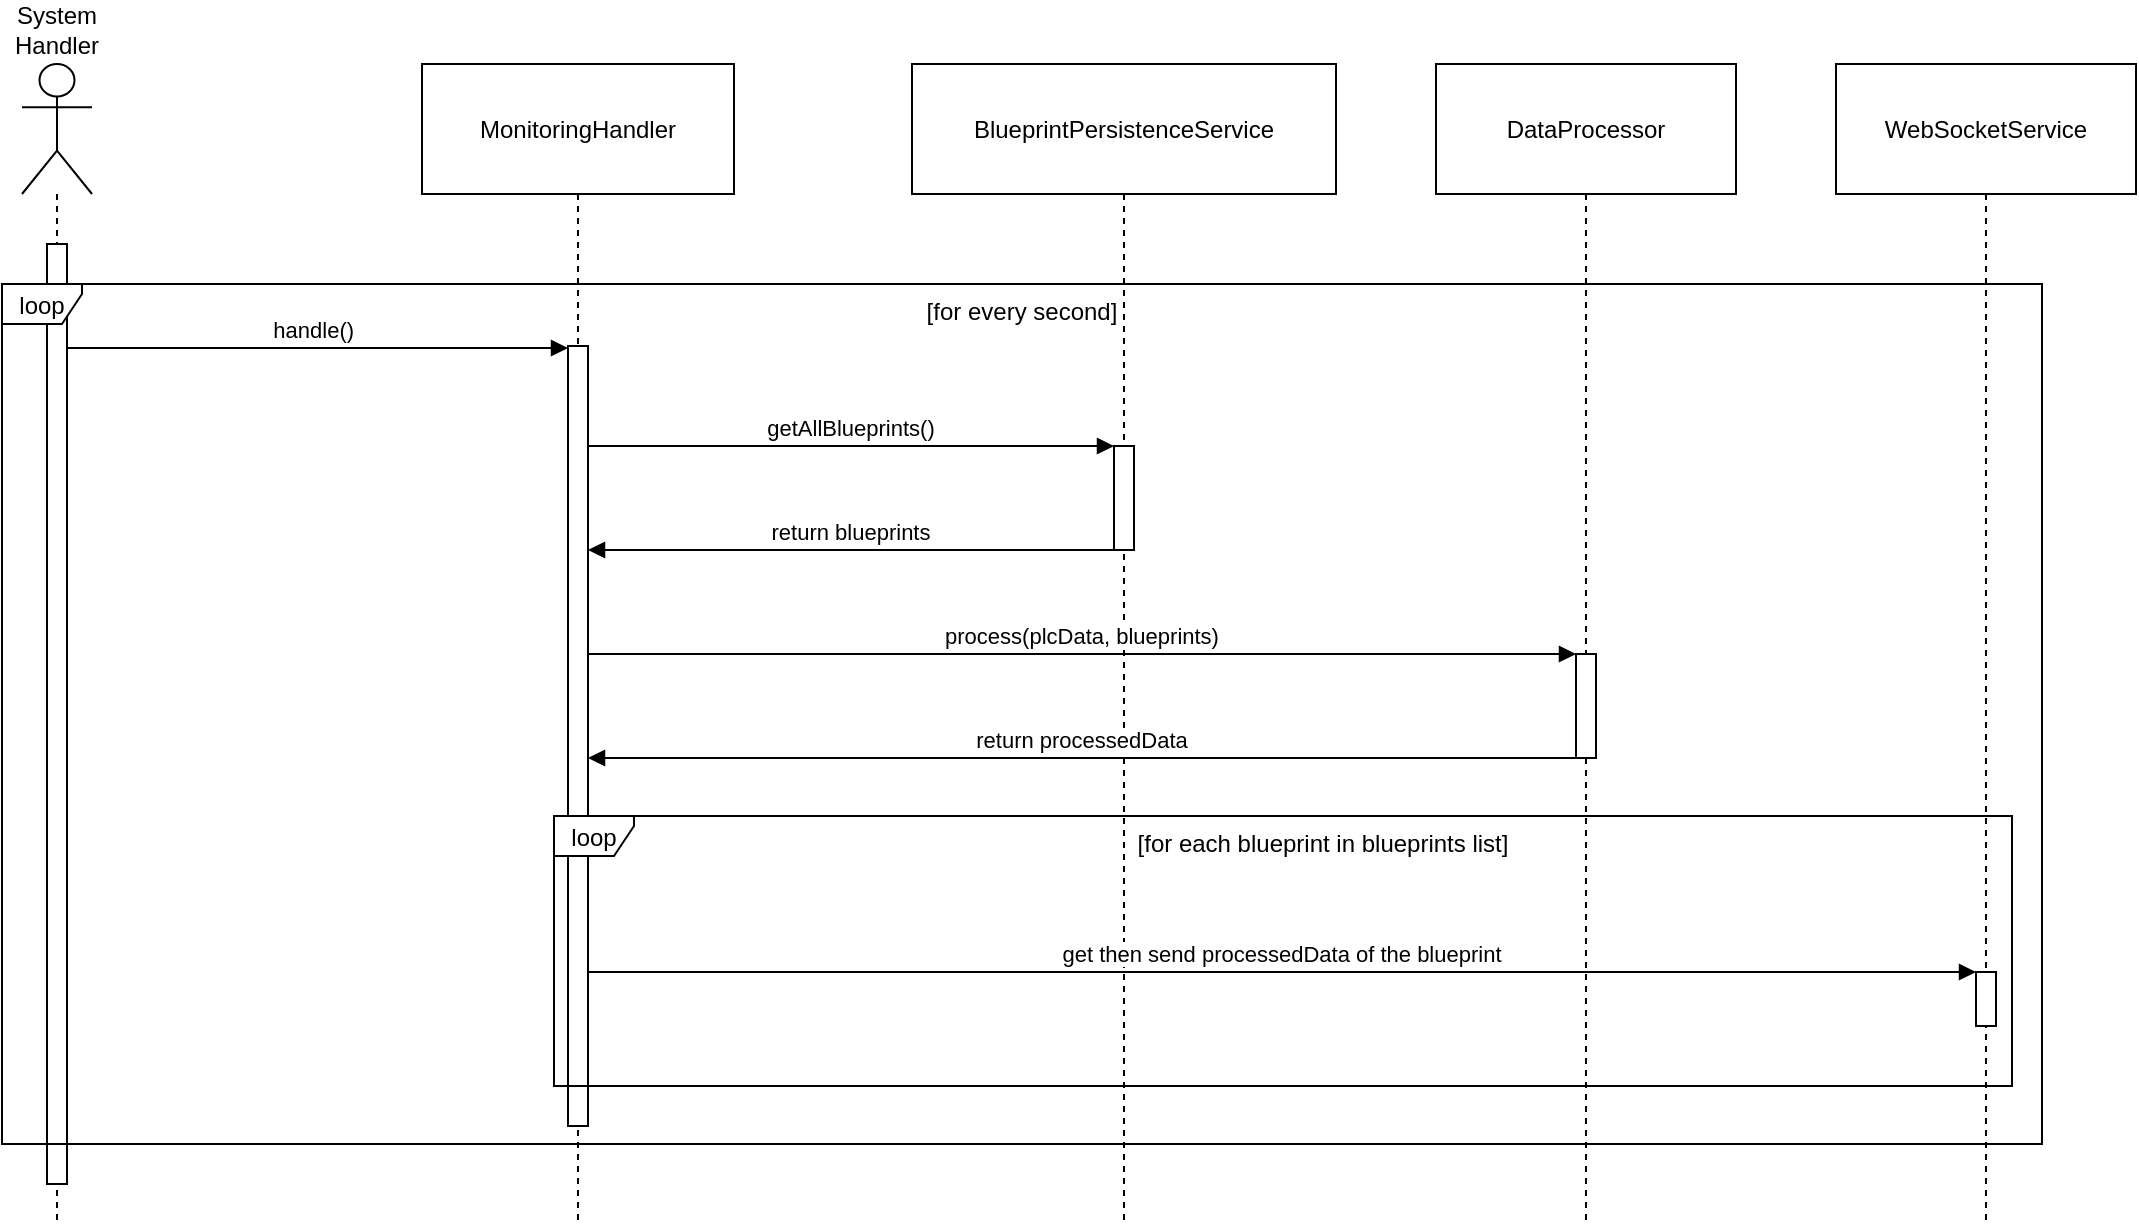 <mxfile version="23.1.5" type="device">
  <diagram name="Page-1" id="2YBvvXClWsGukQMizWep">
    <mxGraphModel dx="1424" dy="833" grid="1" gridSize="10" guides="1" tooltips="1" connect="1" arrows="1" fold="1" page="1" pageScale="1" pageWidth="850" pageHeight="1100" math="0" shadow="0">
      <root>
        <mxCell id="0" />
        <mxCell id="1" parent="0" />
        <mxCell id="EX1DVpAlgEGeSkpOyH1c-1" value="System Handler" style="shape=umlLifeline;perimeter=lifelinePerimeter;whiteSpace=wrap;container=1;dropTarget=0;collapsible=0;recursiveResize=0;outlineConnect=0;portConstraint=eastwest;newEdgeStyle={&quot;edgeStyle&quot;:&quot;elbowEdgeStyle&quot;,&quot;elbow&quot;:&quot;vertical&quot;,&quot;curved&quot;:0,&quot;rounded&quot;:0};participant=umlActor;verticalAlign=bottom;labelPosition=center;verticalLabelPosition=top;align=center;size=65;" parent="1" vertex="1">
          <mxGeometry x="20" y="360" width="35" height="580" as="geometry" />
        </mxCell>
        <mxCell id="EX1DVpAlgEGeSkpOyH1c-2" value="MonitoringHandler" style="shape=umlLifeline;perimeter=lifelinePerimeter;whiteSpace=wrap;container=1;dropTarget=0;collapsible=0;recursiveResize=0;outlineConnect=0;portConstraint=eastwest;newEdgeStyle={&quot;edgeStyle&quot;:&quot;elbowEdgeStyle&quot;,&quot;elbow&quot;:&quot;vertical&quot;,&quot;curved&quot;:0,&quot;rounded&quot;:0};size=65;" parent="1" vertex="1">
          <mxGeometry x="220" y="360" width="156" height="580" as="geometry" />
        </mxCell>
        <mxCell id="EX1DVpAlgEGeSkpOyH1c-16" value="" style="points=[];perimeter=orthogonalPerimeter;outlineConnect=0;targetShapes=umlLifeline;portConstraint=eastwest;newEdgeStyle={&quot;edgeStyle&quot;:&quot;elbowEdgeStyle&quot;,&quot;elbow&quot;:&quot;vertical&quot;,&quot;curved&quot;:0,&quot;rounded&quot;:0}" parent="EX1DVpAlgEGeSkpOyH1c-2" vertex="1">
          <mxGeometry x="73" y="141" width="10" height="390" as="geometry" />
        </mxCell>
        <mxCell id="EX1DVpAlgEGeSkpOyH1c-3" value="BlueprintPersistenceService" style="shape=umlLifeline;perimeter=lifelinePerimeter;whiteSpace=wrap;container=1;dropTarget=0;collapsible=0;recursiveResize=0;outlineConnect=0;portConstraint=eastwest;newEdgeStyle={&quot;edgeStyle&quot;:&quot;elbowEdgeStyle&quot;,&quot;elbow&quot;:&quot;vertical&quot;,&quot;curved&quot;:0,&quot;rounded&quot;:0};size=65;" parent="1" vertex="1">
          <mxGeometry x="465" y="360" width="212" height="580" as="geometry" />
        </mxCell>
        <mxCell id="EX1DVpAlgEGeSkpOyH1c-4" value="" style="points=[];perimeter=orthogonalPerimeter;outlineConnect=0;targetShapes=umlLifeline;portConstraint=eastwest;newEdgeStyle={&quot;edgeStyle&quot;:&quot;elbowEdgeStyle&quot;,&quot;elbow&quot;:&quot;vertical&quot;,&quot;curved&quot;:0,&quot;rounded&quot;:0}" parent="EX1DVpAlgEGeSkpOyH1c-3" vertex="1">
          <mxGeometry x="101" y="191" width="10" height="52" as="geometry" />
        </mxCell>
        <mxCell id="EX1DVpAlgEGeSkpOyH1c-5" value="DataProcessor" style="shape=umlLifeline;perimeter=lifelinePerimeter;whiteSpace=wrap;container=1;dropTarget=0;collapsible=0;recursiveResize=0;outlineConnect=0;portConstraint=eastwest;newEdgeStyle={&quot;edgeStyle&quot;:&quot;elbowEdgeStyle&quot;,&quot;elbow&quot;:&quot;vertical&quot;,&quot;curved&quot;:0,&quot;rounded&quot;:0};size=65;" parent="1" vertex="1">
          <mxGeometry x="727" y="360" width="150" height="580" as="geometry" />
        </mxCell>
        <mxCell id="EX1DVpAlgEGeSkpOyH1c-6" value="" style="points=[];perimeter=orthogonalPerimeter;outlineConnect=0;targetShapes=umlLifeline;portConstraint=eastwest;newEdgeStyle={&quot;edgeStyle&quot;:&quot;elbowEdgeStyle&quot;,&quot;elbow&quot;:&quot;vertical&quot;,&quot;curved&quot;:0,&quot;rounded&quot;:0}" parent="EX1DVpAlgEGeSkpOyH1c-5" vertex="1">
          <mxGeometry x="70" y="295" width="10" height="52" as="geometry" />
        </mxCell>
        <mxCell id="EX1DVpAlgEGeSkpOyH1c-7" value="WebSocketService" style="shape=umlLifeline;perimeter=lifelinePerimeter;whiteSpace=wrap;container=1;dropTarget=0;collapsible=0;recursiveResize=0;outlineConnect=0;portConstraint=eastwest;newEdgeStyle={&quot;edgeStyle&quot;:&quot;elbowEdgeStyle&quot;,&quot;elbow&quot;:&quot;vertical&quot;,&quot;curved&quot;:0,&quot;rounded&quot;:0};size=65;" parent="1" vertex="1">
          <mxGeometry x="927" y="360" width="150" height="580" as="geometry" />
        </mxCell>
        <mxCell id="EX1DVpAlgEGeSkpOyH1c-8" value="loop" style="shape=umlFrame;pointerEvents=0;dropTarget=0;strokeColor=#000000;height=20;width=40" parent="1" vertex="1">
          <mxGeometry x="286" y="736" width="729" height="135" as="geometry" />
        </mxCell>
        <mxCell id="EX1DVpAlgEGeSkpOyH1c-9" value="[for each blueprint in blueprints list]" style="text;strokeColor=none;fillColor=none;align=center;verticalAlign=middle;whiteSpace=wrap;" parent="EX1DVpAlgEGeSkpOyH1c-8" vertex="1">
          <mxGeometry x="40" width="689" height="27.551" as="geometry" />
        </mxCell>
        <mxCell id="EX1DVpAlgEGeSkpOyH1c-10" value="handle()" style="verticalAlign=bottom;endArrow=block;edgeStyle=elbowEdgeStyle;elbow=vertical;curved=0;rounded=0;" parent="1" edge="1">
          <mxGeometry x="0.003" relative="1" as="geometry">
            <Array as="points">
              <mxPoint x="207" y="502" />
            </Array>
            <mxPoint x="37.867" y="502" as="sourcePoint" />
            <mxPoint x="293" y="502" as="targetPoint" />
            <mxPoint as="offset" />
          </mxGeometry>
        </mxCell>
        <mxCell id="EX1DVpAlgEGeSkpOyH1c-11" value="getAllBlueprints()" style="verticalAlign=bottom;endArrow=block;edgeStyle=elbowEdgeStyle;elbow=vertical;curved=0;rounded=0;" parent="1" target="EX1DVpAlgEGeSkpOyH1c-4" edge="1">
          <mxGeometry x="0.001" relative="1" as="geometry">
            <Array as="points">
              <mxPoint x="447" y="551" />
            </Array>
            <mxPoint as="offset" />
            <mxPoint x="303" y="551.0" as="sourcePoint" />
          </mxGeometry>
        </mxCell>
        <mxCell id="EX1DVpAlgEGeSkpOyH1c-12" value="return blueprints" style="verticalAlign=bottom;endArrow=block;edgeStyle=elbowEdgeStyle;elbow=vertical;curved=0;rounded=0;" parent="1" source="EX1DVpAlgEGeSkpOyH1c-4" edge="1">
          <mxGeometry x="0.001" relative="1" as="geometry">
            <Array as="points">
              <mxPoint x="445" y="603" />
            </Array>
            <mxPoint as="offset" />
            <mxPoint x="303" y="603" as="targetPoint" />
          </mxGeometry>
        </mxCell>
        <mxCell id="EX1DVpAlgEGeSkpOyH1c-13" value="process(plcData, blueprints)" style="verticalAlign=bottom;endArrow=block;edgeStyle=elbowEdgeStyle;elbow=vertical;curved=0;rounded=0;" parent="1" target="EX1DVpAlgEGeSkpOyH1c-6" edge="1">
          <mxGeometry relative="1" as="geometry">
            <Array as="points">
              <mxPoint x="563" y="655" />
            </Array>
            <mxPoint x="303" y="655" as="sourcePoint" />
          </mxGeometry>
        </mxCell>
        <mxCell id="EX1DVpAlgEGeSkpOyH1c-14" value="return processedData" style="verticalAlign=bottom;endArrow=block;edgeStyle=elbowEdgeStyle;elbow=vertical;curved=0;rounded=0;" parent="1" source="EX1DVpAlgEGeSkpOyH1c-6" edge="1">
          <mxGeometry relative="1" as="geometry">
            <Array as="points">
              <mxPoint x="560" y="707" />
            </Array>
            <mxPoint x="303" y="707" as="targetPoint" />
          </mxGeometry>
        </mxCell>
        <mxCell id="EX1DVpAlgEGeSkpOyH1c-15" value="get then send processedData of the blueprint" style="verticalAlign=bottom;endArrow=block;edgeStyle=elbowEdgeStyle;elbow=vertical;curved=0;rounded=0;" parent="1" edge="1">
          <mxGeometry relative="1" as="geometry">
            <Array as="points">
              <mxPoint x="663" y="814" />
            </Array>
            <mxPoint x="303" y="814" as="sourcePoint" />
            <mxPoint x="997" y="814" as="targetPoint" />
          </mxGeometry>
        </mxCell>
        <mxCell id="EX1DVpAlgEGeSkpOyH1c-17" value="" style="points=[];perimeter=orthogonalPerimeter;outlineConnect=0;targetShapes=umlLifeline;portConstraint=eastwest;newEdgeStyle={&quot;edgeStyle&quot;:&quot;elbowEdgeStyle&quot;,&quot;elbow&quot;:&quot;vertical&quot;,&quot;curved&quot;:0,&quot;rounded&quot;:0}" parent="1" vertex="1">
          <mxGeometry x="997" y="814" width="10" height="27" as="geometry" />
        </mxCell>
        <mxCell id="tsL_37fHhpiV8c0ologK-4" value="" style="points=[];perimeter=orthogonalPerimeter;outlineConnect=0;targetShapes=umlLifeline;portConstraint=eastwest;newEdgeStyle={&quot;edgeStyle&quot;:&quot;elbowEdgeStyle&quot;,&quot;elbow&quot;:&quot;vertical&quot;,&quot;curved&quot;:0,&quot;rounded&quot;:0}" vertex="1" parent="1">
          <mxGeometry x="32.5" y="450" width="10" height="470" as="geometry" />
        </mxCell>
        <mxCell id="tsL_37fHhpiV8c0ologK-5" value="" style="group" vertex="1" connectable="0" parent="1">
          <mxGeometry x="10" y="470" width="1020" height="430" as="geometry" />
        </mxCell>
        <mxCell id="tsL_37fHhpiV8c0ologK-1" value="loop" style="shape=umlFrame;pointerEvents=0;dropTarget=0;strokeColor=#000000;height=20;width=40;movable=1;resizable=1;rotatable=1;deletable=1;editable=1;locked=0;connectable=1;" vertex="1" parent="tsL_37fHhpiV8c0ologK-5">
          <mxGeometry width="1020" height="430" as="geometry" />
        </mxCell>
        <mxCell id="tsL_37fHhpiV8c0ologK-3" value="[for every second]" style="text;strokeColor=none;fillColor=none;align=center;verticalAlign=middle;whiteSpace=wrap;movable=1;resizable=1;rotatable=1;deletable=1;editable=1;locked=0;connectable=1;" vertex="1" parent="tsL_37fHhpiV8c0ologK-5">
          <mxGeometry width="1020" height="27.55" as="geometry" />
        </mxCell>
      </root>
    </mxGraphModel>
  </diagram>
</mxfile>
